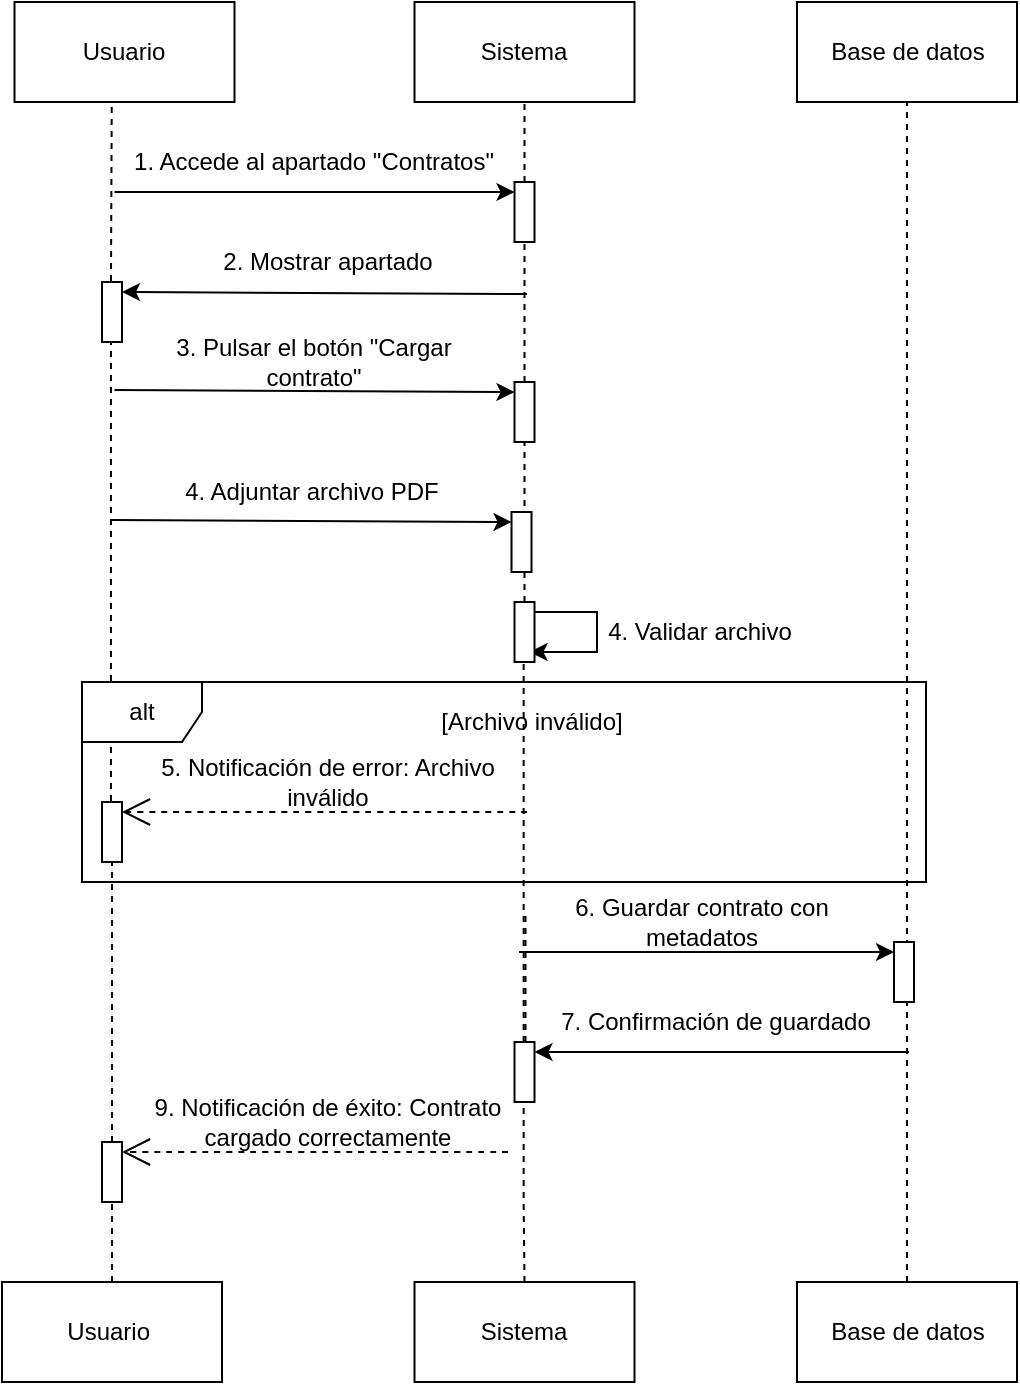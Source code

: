 <mxfile version="27.1.6">
  <diagram name="Página-1" id="cywcWZN6CDEDMyV-TE8t">
    <mxGraphModel grid="1" page="1" gridSize="10" guides="1" tooltips="1" connect="1" arrows="1" fold="1" pageScale="1" pageWidth="827" pageHeight="1169" math="0" shadow="0">
      <root>
        <mxCell id="0" />
        <mxCell id="1" parent="0" />
        <mxCell id="jA-c9X2n4fFjEjbLf546-1" value="Usuario" style="html=1;whiteSpace=wrap;" vertex="1" parent="1">
          <mxGeometry x="56.25" y="50" width="110" height="50" as="geometry" />
        </mxCell>
        <mxCell id="jA-c9X2n4fFjEjbLf546-2" value="Sistema&lt;span style=&quot;color: rgba(0, 0, 0, 0); font-family: monospace; font-size: 0px; text-align: start; text-wrap-mode: nowrap;&quot;&gt;%3CmxGraphModel%3E%3Croot%3E%3CmxCell%20id%3D%220%22%2F%3E%3CmxCell%20id%3D%221%22%20parent%3D%220%22%2F%3E%3CmxCell%20id%3D%222%22%20value%3D%22Usuario%22%20style%3D%22html%3D1%3BwhiteSpace%3Dwrap%3B%22%20vertex%3D%221%22%20parent%3D%221%22%3E%3CmxGeometry%20x%3D%2270%22%20y%3D%2240%22%20width%3D%22110%22%20height%3D%2250%22%20as%3D%22geometry%22%2F%3E%3C%2FmxCell%3E%3C%2Froot%3E%3C%2FmxGraphModel%3E&lt;/span&gt;" style="html=1;whiteSpace=wrap;" vertex="1" parent="1">
          <mxGeometry x="256.25" y="50" width="110" height="50" as="geometry" />
        </mxCell>
        <mxCell id="jA-c9X2n4fFjEjbLf546-3" value="Base de datos" style="html=1;whiteSpace=wrap;" vertex="1" parent="1">
          <mxGeometry x="447.5" y="50" width="110" height="50" as="geometry" />
        </mxCell>
        <mxCell id="jA-c9X2n4fFjEjbLf546-4" value="Usuario&amp;nbsp;" style="html=1;whiteSpace=wrap;" vertex="1" parent="1">
          <mxGeometry x="50" y="690" width="110" height="50" as="geometry" />
        </mxCell>
        <mxCell id="jA-c9X2n4fFjEjbLf546-5" value="Sistema&lt;span style=&quot;color: rgba(0, 0, 0, 0); font-family: monospace; font-size: 0px; text-align: start; text-wrap-mode: nowrap;&quot;&gt;%3CmxGraphModel%3E%3Croot%3E%3CmxCell%20id%3D%220%22%2F%3E%3CmxCell%20id%3D%221%22%20parent%3D%220%22%2F%3E%3CmxCell%20id%3D%222%22%20value%3D%22Usuario%22%20style%3D%22html%3D1%3BwhiteSpace%3Dwrap%3B%22%20vertex%3D%221%22%20parent%3D%221%22%3E%3CmxGeometry%20x%3D%2270%22%20y%3D%2240%22%20width%3D%22110%22%20height%3D%2250%22%20as%3D%22geometry%22%2F%3E%3C%2FmxCell%3E%3C%2Froot%3E%3C%2FmxGraphModel%3E&lt;/span&gt;" style="html=1;whiteSpace=wrap;" vertex="1" parent="1">
          <mxGeometry x="256.25" y="690" width="110" height="50" as="geometry" />
        </mxCell>
        <mxCell id="jA-c9X2n4fFjEjbLf546-6" value="Base de datos" style="html=1;whiteSpace=wrap;" vertex="1" parent="1">
          <mxGeometry x="447.5" y="690" width="110" height="50" as="geometry" />
        </mxCell>
        <mxCell id="jA-c9X2n4fFjEjbLf546-7" value="" style="endArrow=none;dashed=1;html=1;rounded=0;entryX=0.5;entryY=1;entryDx=0;entryDy=0;exitX=0.5;exitY=0;exitDx=0;exitDy=0;" edge="1" parent="1" source="jA-c9X2n4fFjEjbLf546-8" target="jA-c9X2n4fFjEjbLf546-2">
          <mxGeometry width="50" height="50" relative="1" as="geometry">
            <mxPoint x="286.25" y="330" as="sourcePoint" />
            <mxPoint x="336.25" y="280" as="targetPoint" />
          </mxGeometry>
        </mxCell>
        <mxCell id="jA-c9X2n4fFjEjbLf546-8" value="" style="html=1;points=[[0,0,0,0,5],[0,1,0,0,-5],[1,0,0,0,5],[1,1,0,0,-5]];perimeter=orthogonalPerimeter;outlineConnect=0;targetShapes=umlLifeline;portConstraint=eastwest;newEdgeStyle={&quot;curved&quot;:0,&quot;rounded&quot;:0};" vertex="1" parent="1">
          <mxGeometry x="306.25" y="140" width="10" height="30" as="geometry" />
        </mxCell>
        <mxCell id="jA-c9X2n4fFjEjbLf546-9" value="" style="endArrow=classic;html=1;rounded=0;entryX=0;entryY=0;entryDx=0;entryDy=5;entryPerimeter=0;" edge="1" parent="1" target="jA-c9X2n4fFjEjbLf546-8">
          <mxGeometry width="50" height="50" relative="1" as="geometry">
            <mxPoint x="106.25" y="145" as="sourcePoint" />
            <mxPoint x="216.25" y="120" as="targetPoint" />
          </mxGeometry>
        </mxCell>
        <mxCell id="jA-c9X2n4fFjEjbLf546-10" value="1. Accede al apartado &quot;Contratos&quot;" style="text;html=1;align=center;verticalAlign=middle;whiteSpace=wrap;rounded=0;" vertex="1" parent="1">
          <mxGeometry x="106.25" y="120" width="200" height="20" as="geometry" />
        </mxCell>
        <mxCell id="jA-c9X2n4fFjEjbLf546-11" value="" style="endArrow=none;dashed=1;html=1;rounded=0;exitX=0.449;exitY=-0.016;exitDx=0;exitDy=0;exitPerimeter=0;entryX=0.442;entryY=1.036;entryDx=0;entryDy=0;entryPerimeter=0;" edge="1" parent="1" source="jA-c9X2n4fFjEjbLf546-15" target="jA-c9X2n4fFjEjbLf546-1">
          <mxGeometry width="50" height="50" relative="1" as="geometry">
            <mxPoint x="100.25" y="899" as="sourcePoint" />
            <mxPoint x="98.58" y="210.51" as="targetPoint" />
            <Array as="points" />
          </mxGeometry>
        </mxCell>
        <mxCell id="jA-c9X2n4fFjEjbLf546-12" value="5. Notificación de error: Archivo inválido" style="text;html=1;align=center;verticalAlign=middle;whiteSpace=wrap;rounded=0;" vertex="1" parent="1">
          <mxGeometry x="117.75" y="430" width="190" height="20" as="geometry" />
        </mxCell>
        <mxCell id="jA-c9X2n4fFjEjbLf546-13" value="" style="endArrow=none;dashed=1;html=1;rounded=0;" edge="1" parent="1" source="jA-c9X2n4fFjEjbLf546-32" target="jA-c9X2n4fFjEjbLf546-18">
          <mxGeometry width="50" height="50" relative="1" as="geometry">
            <mxPoint x="311.25" y="400" as="sourcePoint" />
            <mxPoint x="316.25" y="390" as="targetPoint" />
            <Array as="points" />
          </mxGeometry>
        </mxCell>
        <mxCell id="jA-c9X2n4fFjEjbLf546-14" value="" style="endArrow=none;dashed=1;html=1;rounded=0;" edge="1" parent="1" source="jA-c9X2n4fFjEjbLf546-18" target="jA-c9X2n4fFjEjbLf546-8">
          <mxGeometry width="50" height="50" relative="1" as="geometry">
            <mxPoint x="311.25" y="280" as="sourcePoint" />
            <mxPoint x="319" y="190" as="targetPoint" />
          </mxGeometry>
        </mxCell>
        <mxCell id="jA-c9X2n4fFjEjbLf546-15" value="" style="html=1;points=[[0,0,0,0,5],[0,1,0,0,-5],[1,0,0,0,5],[1,1,0,0,-5]];perimeter=orthogonalPerimeter;outlineConnect=0;targetShapes=umlLifeline;portConstraint=eastwest;newEdgeStyle={&quot;curved&quot;:0,&quot;rounded&quot;:0};" vertex="1" parent="1">
          <mxGeometry x="100" y="190" width="10" height="30" as="geometry" />
        </mxCell>
        <mxCell id="jA-c9X2n4fFjEjbLf546-16" value="" style="endArrow=classic;html=1;rounded=0;entryX=1;entryY=0;entryDx=0;entryDy=5;entryPerimeter=0;" edge="1" parent="1" target="jA-c9X2n4fFjEjbLf546-15">
          <mxGeometry width="50" height="50" relative="1" as="geometry">
            <mxPoint x="312.5" y="196" as="sourcePoint" />
            <mxPoint x="424.5" y="166" as="targetPoint" />
          </mxGeometry>
        </mxCell>
        <mxCell id="jA-c9X2n4fFjEjbLf546-17" value="2. Mostrar apartado" style="text;html=1;align=center;verticalAlign=middle;whiteSpace=wrap;rounded=0;" vertex="1" parent="1">
          <mxGeometry x="127.5" y="170" width="170" height="20" as="geometry" />
        </mxCell>
        <mxCell id="jA-c9X2n4fFjEjbLf546-18" value="" style="html=1;points=[[0,0,0,0,5],[0,1,0,0,-5],[1,0,0,0,5],[1,1,0,0,-5]];perimeter=orthogonalPerimeter;outlineConnect=0;targetShapes=umlLifeline;portConstraint=eastwest;newEdgeStyle={&quot;curved&quot;:0,&quot;rounded&quot;:0};" vertex="1" parent="1">
          <mxGeometry x="306.25" y="240" width="10" height="30" as="geometry" />
        </mxCell>
        <mxCell id="jA-c9X2n4fFjEjbLf546-19" value="" style="endArrow=classic;html=1;rounded=0;entryX=0;entryY=0;entryDx=0;entryDy=5;entryPerimeter=0;" edge="1" parent="1" target="jA-c9X2n4fFjEjbLf546-18">
          <mxGeometry width="50" height="50" relative="1" as="geometry">
            <mxPoint x="106.25" y="244" as="sourcePoint" />
            <mxPoint x="438.25" y="150" as="targetPoint" />
          </mxGeometry>
        </mxCell>
        <mxCell id="jA-c9X2n4fFjEjbLf546-20" value="3. Pulsar el botón &quot;Cargar contrato&quot;" style="text;html=1;align=center;verticalAlign=middle;whiteSpace=wrap;rounded=0;" vertex="1" parent="1">
          <mxGeometry x="121.25" y="220" width="170" height="20" as="geometry" />
        </mxCell>
        <mxCell id="jA-c9X2n4fFjEjbLf546-21" value="&lt;span style=&quot;color: rgb(237, 237, 237); font-family: monospace; font-size: 0px; text-align: start;&quot;&gt;%3CmxGraphModel%3E%3Croot%3E%3CmxCell%20id%3D%220%22%2F%3E%3CmxCell%20id%3D%221%22%20parent%3D%220%22%2F%3E%3CmxCell%20id%3D%222%22%20value%3D%22%22%20style%3D%22html%3D1%3Bpoints%3D%5B%5B0%2C0%2C0%2C0%2C5%5D%2C%5B0%2C1%2C0%2C0%2C-5%5D%2C%5B1%2C0%2C0%2C0%2C5%5D%2C%5B1%2C1%2C0%2C0%2C-5%5D%5D%3Bperimeter%3DorthogonalPerimeter%3BoutlineConnect%3D0%3BtargetShapes%3DumlLifeline%3BportConstraint%3Deastwest%3BnewEdgeStyle%3D%7B%26quot%3Bcurved%26quot%3B%3A0%2C%26quot%3Brounded%26quot%3B%3A0%7D%3B%22%20vertex%3D%221%22%20parent%3D%221%22%3E%3CmxGeometry%20x%3D%2285%22%20y%3D%22280%22%20width%3D%2210%22%20height%3D%2230%22%20as%3D%22geometry%22%2F%3E%3C%2FmxCell%3E%3C%2Froot%3E%3C%2FmxGraphModel%3E&lt;/span&gt;&lt;span style=&quot;color: rgb(237, 237, 237); font-family: monospace; font-size: 0px; text-align: start;&quot;&gt;%3CmxGraphModel%3E%3Croot%3E%3CmxCell%20id%3D%220%22%2F%3E%3CmxCell%20id%3D%221%22%20parent%3D%220%22%2F%3E%3CmxCell%20id%3D%222%22%20value%3D%22%22%20style%3D%22html%3D1%3Bpoints%3D%5B%5B0%2C0%2C0%2C0%2C5%5D%2C%5B0%2C1%2C0%2C0%2C-5%5D%2C%5B1%2C0%2C0%2C0%2C5%5D%2C%5B1%2C1%2C0%2C0%2C-5%5D%5D%3Bperimeter%3DorthogonalPerimeter%3BoutlineConnect%3D0%3BtargetShapes%3DumlLifeline%3BportConstraint%3Deastwest%3BnewEdgeStyle%3D%7B%26quot%3Bcurved%26quot%3B%3A0%2C%26quot%3Brounded%26quot%3B%3A0%7D%3B%22%20vertex%3D%221%22%20parent%3D%221%22%3E%3CmxGeometry%20x%3D%2285%22%20y%3D%22280%22%20width%3D%2210%22%20height%3D%2230%22%20as%3D%22geometry%22%2F%3E%3C%2FmxCell%3E%3C%2Froot%3E%3C%2FmxGraphModel%3E&lt;/span&gt;" style="html=1;points=[[0,0,0,0,5],[0,1,0,0,-5],[1,0,0,0,5],[1,1,0,0,-5]];perimeter=orthogonalPerimeter;outlineConnect=0;targetShapes=umlLifeline;portConstraint=eastwest;newEdgeStyle={&quot;curved&quot;:0,&quot;rounded&quot;:0};" vertex="1" parent="1">
          <mxGeometry x="100" y="450" width="10" height="30" as="geometry" />
        </mxCell>
        <mxCell id="jA-c9X2n4fFjEjbLf546-22" value="" style="endArrow=none;dashed=1;html=1;rounded=0;exitX=0.5;exitY=0;exitDx=0;exitDy=0;entryX=0.5;entryY=1;entryDx=0;entryDy=0;" edge="1" parent="1" source="jA-c9X2n4fFjEjbLf546-6" target="jA-c9X2n4fFjEjbLf546-3">
          <mxGeometry width="50" height="50" relative="1" as="geometry">
            <mxPoint x="507.5" y="430" as="sourcePoint" />
            <mxPoint x="509" y="210" as="targetPoint" />
          </mxGeometry>
        </mxCell>
        <mxCell id="jA-c9X2n4fFjEjbLf546-23" value="" style="endArrow=none;dashed=1;html=1;rounded=0;exitX=0.449;exitY=-0.016;exitDx=0;exitDy=0;exitPerimeter=0;" edge="1" parent="1" source="jA-c9X2n4fFjEjbLf546-21" target="jA-c9X2n4fFjEjbLf546-15">
          <mxGeometry width="50" height="50" relative="1" as="geometry">
            <mxPoint x="100.25" y="666" as="sourcePoint" />
            <mxPoint x="98.24" y="390" as="targetPoint" />
            <Array as="points" />
          </mxGeometry>
        </mxCell>
        <mxCell id="jA-c9X2n4fFjEjbLf546-24" value="" style="endArrow=open;endSize=12;html=1;rounded=0;fontSize=12;curved=1;entryX=1;entryY=0;entryDx=0;entryDy=5;entryPerimeter=0;dashed=1;" edge="1" parent="1" target="jA-c9X2n4fFjEjbLf546-21">
          <mxGeometry width="160" relative="1" as="geometry">
            <mxPoint x="312.5" y="455" as="sourcePoint" />
            <mxPoint x="382.5" y="250" as="targetPoint" />
          </mxGeometry>
        </mxCell>
        <mxCell id="jA-c9X2n4fFjEjbLf546-25" value="4. Validar archivo" style="text;html=1;align=center;verticalAlign=middle;whiteSpace=wrap;rounded=0;" vertex="1" parent="1">
          <mxGeometry x="351.25" y="355" width="96.25" height="20" as="geometry" />
        </mxCell>
        <mxCell id="jA-c9X2n4fFjEjbLf546-26" value="" style="endArrow=classic;html=1;rounded=0;entryX=1;entryY=1;entryDx=0;entryDy=-5;entryPerimeter=0;exitX=1;exitY=0;exitDx=0;exitDy=5;exitPerimeter=0;edgeStyle=orthogonalEdgeStyle;" edge="1" parent="1">
          <mxGeometry width="50" height="50" relative="1" as="geometry">
            <mxPoint x="313.75" y="355" as="sourcePoint" />
            <mxPoint x="313.75" y="375" as="targetPoint" />
            <Array as="points">
              <mxPoint x="347.5" y="375" />
            </Array>
          </mxGeometry>
        </mxCell>
        <mxCell id="jA-c9X2n4fFjEjbLf546-27" value="alt" style="shape=umlFrame;whiteSpace=wrap;html=1;pointerEvents=0;" vertex="1" parent="1">
          <mxGeometry x="90" y="390" width="422" height="100" as="geometry" />
        </mxCell>
        <mxCell id="jA-c9X2n4fFjEjbLf546-28" value="" style="endArrow=none;dashed=1;html=1;rounded=0;exitX=0.5;exitY=0;exitDx=0;exitDy=0;" edge="1" parent="1" source="jA-c9X2n4fFjEjbLf546-42" target="jA-c9X2n4fFjEjbLf546-21">
          <mxGeometry width="50" height="50" relative="1" as="geometry">
            <mxPoint x="105.25" y="790" as="sourcePoint" />
            <mxPoint x="105" y="675" as="targetPoint" />
            <Array as="points" />
          </mxGeometry>
        </mxCell>
        <mxCell id="jA-c9X2n4fFjEjbLf546-29" value="" style="endArrow=none;dashed=1;html=1;rounded=0;exitX=0.5;exitY=0;exitDx=0;exitDy=0;" edge="1" parent="1" source="jA-c9X2n4fFjEjbLf546-5" target="jA-c9X2n4fFjEjbLf546-32">
          <mxGeometry width="50" height="50" relative="1" as="geometry">
            <mxPoint x="320" y="680" as="sourcePoint" />
            <mxPoint x="310.82" y="380" as="targetPoint" />
            <Array as="points">
              <mxPoint x="310.82" y="650" />
              <mxPoint x="310.82" y="610" />
              <mxPoint x="310.82" y="580" />
              <mxPoint x="310.82" y="540" />
            </Array>
          </mxGeometry>
        </mxCell>
        <mxCell id="jA-c9X2n4fFjEjbLf546-30" value="9. Notificación de éxito: Contrato cargado correctamente" style="text;html=1;align=center;verticalAlign=middle;whiteSpace=wrap;rounded=0;" vertex="1" parent="1">
          <mxGeometry x="117.5" y="600" width="190" height="20" as="geometry" />
        </mxCell>
        <mxCell id="jA-c9X2n4fFjEjbLf546-31" value="" style="endArrow=open;endSize=12;html=1;rounded=0;fontSize=12;curved=1;entryX=1;entryY=0;entryDx=0;entryDy=5;entryPerimeter=0;dashed=1;" edge="1" parent="1" target="jA-c9X2n4fFjEjbLf546-42">
          <mxGeometry width="160" relative="1" as="geometry">
            <mxPoint x="303" y="625" as="sourcePoint" />
            <mxPoint x="381" y="425" as="targetPoint" />
          </mxGeometry>
        </mxCell>
        <mxCell id="jA-c9X2n4fFjEjbLf546-32" value="" style="html=1;points=[[0,0,0,0,5],[0,1,0,0,-5],[1,0,0,0,5],[1,1,0,0,-5]];perimeter=orthogonalPerimeter;outlineConnect=0;targetShapes=umlLifeline;portConstraint=eastwest;newEdgeStyle={&quot;curved&quot;:0,&quot;rounded&quot;:0};" vertex="1" parent="1">
          <mxGeometry x="306.25" y="350" width="10" height="30" as="geometry" />
        </mxCell>
        <mxCell id="jA-c9X2n4fFjEjbLf546-33" value="[Archivo inválido]" style="text;html=1;align=center;verticalAlign=middle;whiteSpace=wrap;rounded=0;" vertex="1" parent="1">
          <mxGeometry x="262.5" y="400" width="103.75" height="20" as="geometry" />
        </mxCell>
        <mxCell id="jA-c9X2n4fFjEjbLf546-34" value="" style="endArrow=none;dashed=1;html=1;rounded=0;" edge="1" parent="1" source="jA-c9X2n4fFjEjbLf546-37">
          <mxGeometry width="50" height="50" relative="1" as="geometry">
            <mxPoint x="309.75" y="550" as="sourcePoint" />
            <mxPoint x="311.75" y="506" as="targetPoint" />
            <Array as="points" />
          </mxGeometry>
        </mxCell>
        <mxCell id="jA-c9X2n4fFjEjbLf546-35" value="7. Confirmación de guardado" style="text;html=1;align=center;verticalAlign=middle;whiteSpace=wrap;rounded=0;" vertex="1" parent="1">
          <mxGeometry x="312.25" y="550" width="190" height="20" as="geometry" />
        </mxCell>
        <mxCell id="jA-c9X2n4fFjEjbLf546-36" value="" style="endArrow=classic;html=1;rounded=0;entryX=1;entryY=0;entryDx=0;entryDy=5;entryPerimeter=0;" edge="1" parent="1" target="jA-c9X2n4fFjEjbLf546-37">
          <mxGeometry width="50" height="50" relative="1" as="geometry">
            <mxPoint x="503.5" y="575" as="sourcePoint" />
            <mxPoint x="590" y="480" as="targetPoint" />
          </mxGeometry>
        </mxCell>
        <mxCell id="jA-c9X2n4fFjEjbLf546-37" value="&lt;span style=&quot;color: rgb(237, 237, 237); font-family: monospace; font-size: 0px; text-align: start;&quot;&gt;%3CmxGraphModel%3E%3Croot%3E%3CmxCell%20id%3D%220%22%2F%3E%3CmxCell%20id%3D%221%22%20parent%3D%220%22%2F%3E%3CmxCell%20id%3D%222%22%20value%3D%22%22%20style%3D%22html%3D1%3Bpoints%3D%5B%5B0%2C0%2C0%2C0%2C5%5D%2C%5B0%2C1%2C0%2C0%2C-5%5D%2C%5B1%2C0%2C0%2C0%2C5%5D%2C%5B1%2C1%2C0%2C0%2C-5%5D%5D%3Bperimeter%3DorthogonalPerimeter%3BoutlineConnect%3D0%3BtargetShapes%3DumlLifeline%3BportConstraint%3Deastwest%3BnewEdgeStyle%3D%7B%26quot%3Bcurved%26quot%3B%3A0%2C%26quot%3Brounded%26quot%3B%3A0%7D%3B%22%20vertex%3D%221%22%20parent%3D%221%22%3E%3CmxGeometry%20x%3D%2285%22%20y%3D%22280%22%20width%3D%2210%22%20height%3D%2230%22%20as%3D%22geometry%22%2F%3E%3C%2FmxCell%3E%3C%2Froot%3E%3C%2FmxGraphModel%3E&lt;/span&gt;&lt;span style=&quot;color: rgb(237, 237, 237); font-family: monospace; font-size: 0px; text-align: start;&quot;&gt;%3CmxGraphModel%3E%3Croot%3E%3CmxCell%20id%3D%220%22%2F%3E%3CmxCell%20id%3D%221%22%20parent%3D%220%22%2F%3E%3CmxCell%20id%3D%222%22%20value%3D%22%22%20style%3D%22html%3D1%3Bpoints%3D%5B%5B0%2C0%2C0%2C0%2C5%5D%2C%5B0%2C1%2C0%2C0%2C-5%5D%2C%5B1%2C0%2C0%2C0%2C5%5D%2C%5B1%2C1%2C0%2C0%2C-5%5D%5D%3Bperimeter%3DorthogonalPerimeter%3BoutlineConnect%3D0%3BtargetShapes%3DumlLifeline%3BportConstraint%3Deastwest%3BnewEdgeStyle%3D%7B%26quot%3Bcurved%26quot%3B%3A0%2C%26quot%3Brounded%26quot%3B%3A0%7D%3B%22%20vertex%3D%221%22%20parent%3D%221%22%3E%3CmxGeometry%20x%3D%2285%22%20y%3D%22280%22%20width%3D%2210%22%20height%3D%2230%22%20as%3D%22geometry%22%2F%3E%3C%2FmxCell%3E%3C%2Froot%3E%3C%2FmxGraphModel%3E&lt;/span&gt;" style="html=1;points=[[0,0,0,0,5],[0,1,0,0,-5],[1,0,0,0,5],[1,1,0,0,-5]];perimeter=orthogonalPerimeter;outlineConnect=0;targetShapes=umlLifeline;portConstraint=eastwest;newEdgeStyle={&quot;curved&quot;:0,&quot;rounded&quot;:0};" vertex="1" parent="1">
          <mxGeometry x="306.25" y="570" width="10" height="30" as="geometry" />
        </mxCell>
        <mxCell id="jA-c9X2n4fFjEjbLf546-38" value="6. Guardar contrato con metadatos" style="text;html=1;align=center;verticalAlign=middle;whiteSpace=wrap;rounded=0;" vertex="1" parent="1">
          <mxGeometry x="314.75" y="500" width="170" height="20" as="geometry" />
        </mxCell>
        <mxCell id="jA-c9X2n4fFjEjbLf546-39" value="" style="endArrow=classic;html=1;rounded=0;entryX=0;entryY=0;entryDx=0;entryDy=5;entryPerimeter=0;" edge="1" parent="1" target="jA-c9X2n4fFjEjbLf546-40">
          <mxGeometry width="50" height="50" relative="1" as="geometry">
            <mxPoint x="308.5" y="525" as="sourcePoint" />
            <mxPoint x="583.5" y="520" as="targetPoint" />
          </mxGeometry>
        </mxCell>
        <mxCell id="jA-c9X2n4fFjEjbLf546-40" value="" style="html=1;points=[[0,0,0,0,5],[0,1,0,0,-5],[1,0,0,0,5],[1,1,0,0,-5]];perimeter=orthogonalPerimeter;outlineConnect=0;targetShapes=umlLifeline;portConstraint=eastwest;newEdgeStyle={&quot;curved&quot;:0,&quot;rounded&quot;:0};" vertex="1" parent="1">
          <mxGeometry x="496" y="520" width="10" height="30" as="geometry" />
        </mxCell>
        <mxCell id="jA-c9X2n4fFjEjbLf546-41" value="" style="endArrow=none;dashed=1;html=1;rounded=0;exitX=0.5;exitY=0;exitDx=0;exitDy=0;" edge="1" parent="1" source="jA-c9X2n4fFjEjbLf546-4" target="jA-c9X2n4fFjEjbLf546-42">
          <mxGeometry width="50" height="50" relative="1" as="geometry">
            <mxPoint x="105" y="690" as="sourcePoint" />
            <mxPoint x="105" y="380" as="targetPoint" />
            <Array as="points" />
          </mxGeometry>
        </mxCell>
        <mxCell id="jA-c9X2n4fFjEjbLf546-42" value="&lt;span style=&quot;color: rgb(237, 237, 237); font-family: monospace; font-size: 0px; text-align: start;&quot;&gt;%3CmxGraphModel%3E%3Croot%3E%3CmxCell%20id%3D%220%22%2F%3E%3CmxCell%20id%3D%221%22%20parent%3D%220%22%2F%3E%3CmxCell%20id%3D%222%22%20value%3D%22%22%20style%3D%22html%3D1%3Bpoints%3D%5B%5B0%2C0%2C0%2C0%2C5%5D%2C%5B0%2C1%2C0%2C0%2C-5%5D%2C%5B1%2C0%2C0%2C0%2C5%5D%2C%5B1%2C1%2C0%2C0%2C-5%5D%5D%3Bperimeter%3DorthogonalPerimeter%3BoutlineConnect%3D0%3BtargetShapes%3DumlLifeline%3BportConstraint%3Deastwest%3BnewEdgeStyle%3D%7B%26quot%3Bcurved%26quot%3B%3A0%2C%26quot%3Brounded%26quot%3B%3A0%7D%3B%22%20vertex%3D%221%22%20parent%3D%221%22%3E%3CmxGeometry%20x%3D%2285%22%20y%3D%22280%22%20width%3D%2210%22%20height%3D%2230%22%20as%3D%22geometry%22%2F%3E%3C%2FmxCell%3E%3C%2Froot%3E%3C%2FmxGraphModel%3E&lt;/span&gt;&lt;span style=&quot;color: rgb(237, 237, 237); font-family: monospace; font-size: 0px; text-align: start;&quot;&gt;%3CmxGraphModel%3E%3Croot%3E%3CmxCell%20id%3D%220%22%2F%3E%3CmxCell%20id%3D%221%22%20parent%3D%220%22%2F%3E%3CmxCell%20id%3D%222%22%20value%3D%22%22%20style%3D%22html%3D1%3Bpoints%3D%5B%5B0%2C0%2C0%2C0%2C5%5D%2C%5B0%2C1%2C0%2C0%2C-5%5D%2C%5B1%2C0%2C0%2C0%2C5%5D%2C%5B1%2C1%2C0%2C0%2C-5%5D%5D%3Bperimeter%3DorthogonalPerimeter%3BoutlineConnect%3D0%3BtargetShapes%3DumlLifeline%3BportConstraint%3Deastwest%3BnewEdgeStyle%3D%7B%26quot%3Bcurved%26quot%3B%3A0%2C%26quot%3Brounded%26quot%3B%3A0%7D%3B%22%20vertex%3D%221%22%20parent%3D%221%22%3E%3CmxGeometry%20x%3D%2285%22%20y%3D%22280%22%20width%3D%2210%22%20height%3D%2230%22%20as%3D%22geometry%22%2F%3E%3C%2FmxCell%3E%3C%2Froot%3E%3C%2FmxGraphModel%3E&lt;/span&gt;" style="html=1;points=[[0,0,0,0,5],[0,1,0,0,-5],[1,0,0,0,5],[1,1,0,0,-5]];perimeter=orthogonalPerimeter;outlineConnect=0;targetShapes=umlLifeline;portConstraint=eastwest;newEdgeStyle={&quot;curved&quot;:0,&quot;rounded&quot;:0};" vertex="1" parent="1">
          <mxGeometry x="100" y="620" width="10" height="30" as="geometry" />
        </mxCell>
        <mxCell id="jA-c9X2n4fFjEjbLf546-43" value="" style="html=1;points=[[0,0,0,0,5],[0,1,0,0,-5],[1,0,0,0,5],[1,1,0,0,-5]];perimeter=orthogonalPerimeter;outlineConnect=0;targetShapes=umlLifeline;portConstraint=eastwest;newEdgeStyle={&quot;curved&quot;:0,&quot;rounded&quot;:0};" vertex="1" parent="1">
          <mxGeometry x="304.75" y="305" width="10" height="30" as="geometry" />
        </mxCell>
        <mxCell id="jA-c9X2n4fFjEjbLf546-44" value="" style="endArrow=classic;html=1;rounded=0;entryX=0;entryY=0;entryDx=0;entryDy=5;entryPerimeter=0;" edge="1" parent="1" target="jA-c9X2n4fFjEjbLf546-43">
          <mxGeometry width="50" height="50" relative="1" as="geometry">
            <mxPoint x="104.75" y="309" as="sourcePoint" />
            <mxPoint x="436.75" y="215" as="targetPoint" />
          </mxGeometry>
        </mxCell>
        <mxCell id="jA-c9X2n4fFjEjbLf546-45" value="4. Adjuntar archivo PDF" style="text;html=1;align=center;verticalAlign=middle;whiteSpace=wrap;rounded=0;" vertex="1" parent="1">
          <mxGeometry x="119.75" y="285" width="170" height="20" as="geometry" />
        </mxCell>
        <mxCell id="jA-c9X2n4fFjEjbLf546-46" style="edgeStyle=none;curved=1;rounded=0;orthogonalLoop=1;jettySize=auto;html=1;entryX=1;entryY=0.25;entryDx=0;entryDy=0;fontSize=12;startSize=8;endSize=8;" edge="1" parent="1" source="jA-c9X2n4fFjEjbLf546-33" target="jA-c9X2n4fFjEjbLf546-33">
          <mxGeometry relative="1" as="geometry" />
        </mxCell>
      </root>
    </mxGraphModel>
  </diagram>
</mxfile>
